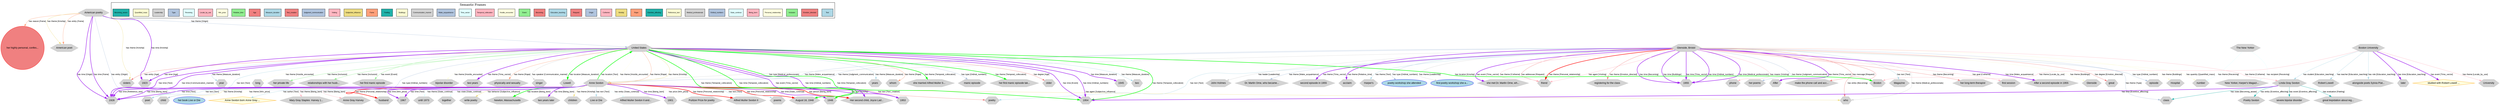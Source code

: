 digraph Anne_Sexton {
    rankdir=TB;
    compound=true;
    node [fontname="Arial", fontsize=12, style=filled];
    edge [fontname="Arial", fontsize=10, color=gray];
    
    // Graph styling
    bgcolor=white;
    
    // Node type definitions
    subgraph cluster_people {{
        label="People";
        style=filled;
        fillcolor=lightcoral;
        color=red;
        node [fillcolor=lightcoral, color=red, shape=circle];
    }}
    
    subgraph cluster_locations {{
        label="Locations";
        style=filled;
        fillcolor=lightgreen;
        color=green;
        node [fillcolor=lightgreen, color=green, shape=box];
    }}
    
    subgraph cluster_concepts {{
        label="Concepts";
        style=filled;
        fillcolor=lightblue;
        color=blue;
        node [fillcolor=lightblue, color=blue, shape=ellipse];
    }}
    
    subgraph cluster_events {{
        label="Events";
        style=filled;
        fillcolor=lightyellow;
        color=orange;
        node [fillcolor=lightyellow, color=orange, shape=diamond];
    }}
    
    subgraph cluster_other {{
        label="Other";
        style=filled;
        fillcolor=lightgray;
        color=gray;
        node [fillcolor=lightgray, color=gray, shape=hexagon];
    }}

    // People nodes
    "her highly personal, confes..." [label="her highly personal, confes...", fillcolor=lightcoral, color=red, shape=circle];

    // Concepts nodes
    "her book Live or Die" [label="her book Live or Die", fillcolor=lightblue, color=blue, shape=ellipse];
    "poetry workshop she attended" [label="poetry workshop she attended", fillcolor=lightblue, color=blue, shape=ellipse];
    "first poetry workshop she a..." [label="first poetry workshop she a...", fillcolor=lightblue, color=blue, shape=ellipse];

    // Events nodes
    "studied with Robert Lowell ..." [label="studied with Robert Lowell ...", fillcolor=lightyellow, color=orange, shape=diamond];
    "Anne Sexton born Anne Gray ..." [label="Anne Sexton born Anne Gray ...", fillcolor=lightyellow, color=orange, shape=diamond];

    // Other nodes
    "she married Alfred Muller S..." [label="she married Alfred Muller S...", fillcolor=lightgray, color=gray, shape=hexagon];
    "Mary Gray Staples  Harvey 1..." [label="Mary Gray Staples  Harvey 1...", fillcolor=lightgray, color=gray, shape=hexagon];
    "she met Dr. Martin Orne, wh..." [label="she met Dr. Martin Orne, wh...", fillcolor=lightgray, color=gray, shape=hexagon];
    "registering for the class" [label="registering for the class", fillcolor=lightgray, color=gray, shape=hexagon];
    "1955" [label="1955", fillcolor=lightgray, color=gray, shape=hexagon];
    "Anne Gray Harvey" [label="Anne Gray Harvey", fillcolor=lightgray, color=gray, shape=hexagon];
    "husband" [label="husband", fillcolor=lightgray, color=gray, shape=hexagon];
    "manic episode" [label="manic episode", fillcolor=lightgray, color=gray, shape=hexagon];
    "1967" [label="1967", fillcolor=lightgray, color=gray, shape=hexagon];
    "her first manic episode tak..." [label="her first manic episode tak...", fillcolor=lightgray, color=gray, shape=hexagon];
    "phone" [label="phone", fillcolor=lightgray, color=gray, shape=hexagon];
    "University" [label="University", fillcolor=lightgray, color=gray, shape=hexagon];
    "her poems" [label="her poems", fillcolor=lightgray, color=gray, shape=hexagon];
    "After" [label="After", fillcolor=lightgray, color=gray, shape=hexagon];
    "American poet" [label="American poet", fillcolor=lightgray, color=gray, shape=hexagon];
    "Robert Lowell" [label="Robert Lowell", fillcolor=lightgray, color=gray, shape=hexagon];
    "alongside poets Sylvia Plat..." [label="alongside poets Sylvia Plat...", fillcolor=lightgray, color=gray, shape=hexagon];
    "older" [label="older", fillcolor=lightgray, color=gray, shape=hexagon];
    "sisters" [label="sisters", fillcolor=lightgray, color=gray, shape=hexagon];
    "1923" [label="1923", fillcolor=lightgray, color=gray, shape=hexagon];
    "make the phone call and acc..." [label="make the phone call and acc...", fillcolor=lightgray, color=gray, shape=hexagon];
    "1953" [label="1953", fillcolor=lightgray, color=gray, shape=hexagon];
    "1945" [label="1945", fillcolor=lightgray, color=gray, shape=hexagon];
    "who" [label="who", fillcolor=lightgray, color=gray, shape=hexagon];
    "severe bipolar disorder" [label="severe bipolar disorder", fillcolor=lightgray, color=gray, shape=hexagon];
    "American poetry" [label="American poetry", fillcolor=lightgray, color=gray, shape=hexagon];
    "until 1973" [label="until 1973", fillcolor=lightgray, color=gray, shape=hexagon];
    "two" [label="two", fillcolor=lightgray, color=gray, shape=hexagon];
    "Anne Sexton" [label="Anne Sexton", fillcolor=lightgray, color=gray, shape=hexagon];
    "great trepidation about reg..." [label="great trepidation about reg...", fillcolor=lightgray, color=gray, shape=hexagon];
    "Magazine" [label="Magazine", fillcolor=lightgray, color=gray, shape=hexagon];
    "year" [label="year", fillcolor=lightgray, color=gray, shape=hexagon];
    "friend" [label="friend", fillcolor=lightgray, color=gray, shape=hexagon];
    "New Yorker, Harper's Magazi..." [label="New Yorker, Harper's Magazi...", fillcolor=lightgray, color=gray, shape=hexagon];
    "her long-term therapist" [label="her long-term therapist", fillcolor=lightgray, color=gray, shape=hexagon];
    "child" [label="child", fillcolor=lightgray, color=gray, shape=hexagon];
    "together" [label="together", fillcolor=lightgray, color=gray, shape=hexagon];
    "poetry" [label="poetry", fillcolor=lightgray, color=gray, shape=hexagon];
    "write poetry" [label="write poetry", fillcolor=lightgray, color=gray, shape=hexagon];
    "Newton, Massachusetts" [label="Newton, Massachusetts", fillcolor=lightgray, color=gray, shape=hexagon];
    "first session" [label="first session", fillcolor=lightgray, color=gray, shape=hexagon];
    "Boston University" [label="Boston University", fillcolor=lightgray, color=gray, shape=hexagon];
    "August 16, 1948" [label="August 16, 1948", fillcolor=lightgray, color=gray, shape=hexagon];
    "Poetry Sexton" [label="Poetry Sexton", fillcolor=lightgray, color=gray, shape=hexagon];
    "After a second episode in 1955" [label="After a second episode in 1955", fillcolor=lightgray, color=gray, shape=hexagon];
    "1928" [label="1928", fillcolor=lightgray, color=gray, shape=hexagon];
    "two years later" [label="two years later", fillcolor=lightgray, color=gray, shape=hexagon];
    "Boston" [label="Boston", fillcolor=lightgray, color=gray, shape=hexagon];
    "long" [label="long", fillcolor=lightgray, color=gray, shape=hexagon];
    "number" [label="number", fillcolor=lightgray, color=gray, shape=hexagon];
    "her private life" [label="her private life", fillcolor=lightgray, color=gray, shape=hexagon];
    "poet" [label="poet", fillcolor=lightgray, color=gray, shape=hexagon];
    "Glenside" [label="Glenside", fillcolor=lightgray, color=gray, shape=hexagon];
    "relationships with her husb..." [label="relationships with her husb...", fillcolor=lightgray, color=gray, shape=hexagon];
    "her first manic episode" [label="her first manic episode", fillcolor=lightgray, color=gray, shape=hexagon];
    "great" [label="great", fillcolor=lightgray, color=gray, shape=hexagon];
    "episode" [label="episode", fillcolor=lightgray, color=gray, shape=hexagon];
    "Her second child, Joyce Lad..." [label="Her second child, Joyce Lad...", fillcolor=lightgray, color=gray, shape=hexagon];
    "Hospital" [label="Hospital", fillcolor=lightgray, color=gray, shape=hexagon];
    "children" [label="children", fillcolor=lightgray, color=gray, shape=hexagon];
    "bipolar disorder" [label="bipolar disorder", fillcolor=lightgray, color=gray, shape=hexagon];
    "Glenside, Bristol" [label="Glenside, Bristol", fillcolor=lightgray, color=gray, shape=hexagon];
    "Live or Die" [label="Live or Die", fillcolor=lightgray, color=gray, shape=hexagon];
    "class" [label="class", fillcolor=lightgray, color=gray, shape=hexagon];
    "two years" [label="two years", fillcolor=lightgray, color=gray, shape=hexagon];
    "John Holmes" [label="John Holmes", fillcolor=lightgray, color=gray, shape=hexagon];
    "United States" [label="United States", fillcolor=lightgray, color=gray, shape=hexagon];
    "physically and sexually" [label="physically and sexually", fillcolor=lightgray, color=gray, shape=hexagon];
    "Dr. Martin Orne, who became..." [label="Dr. Martin Orne, who became...", fillcolor=lightgray, color=gray, shape=hexagon];
    "The New Yorker" [label="The New Yorker", fillcolor=lightgray, color=gray, shape=hexagon];
    "Alfred Muller Sexton II and..." [label="Alfred Muller Sexton II and...", fillcolor=lightgray, color=gray, shape=hexagon];
    "singer" [label="singer", fillcolor=lightgray, color=gray, shape=hexagon];
    "second episode in 1955" [label="second episode in 1955", fillcolor=lightgray, color=gray, shape=hexagon];
    "Lowell" [label="Lowell", fillcolor=lightgray, color=gray, shape=hexagon];
    "1901" [label="1901", fillcolor=lightgray, color=gray, shape=hexagon];
    "Pulitzer Prize for poetry" [label="Pulitzer Prize for poetry", fillcolor=lightgray, color=gray, shape=hexagon];
    "1954" [label="1954", fillcolor=lightgray, color=gray, shape=hexagon];
    "1948" [label="1948", fillcolor=lightgray, color=gray, shape=hexagon];
    "years" [label="years", fillcolor=lightgray, color=gray, shape=hexagon];
    "Linda Gray Sexton" [label="Linda Gray Sexton", fillcolor=lightgray, color=gray, shape=hexagon];
    "Alfred Muller Sexton II" [label="Alfred Muller Sexton II", fillcolor=lightgray, color=gray, shape=hexagon];
    "later" [label="later", fillcolor=lightgray, color=gray, shape=hexagon];
    "acclaim" [label="acclaim", fillcolor=lightgray, color=gray, shape=hexagon];
    "whom" [label="whom", fillcolor=lightgray, color=gray, shape=hexagon];
    "Harper's" [label="Harper's", fillcolor=lightgray, color=gray, shape=hexagon];
    "poems" [label="poems", fillcolor=lightgray, color=gray, shape=hexagon];

    // Relationships
    "Glenside, Bristol" -> "Harper's" [label="has theme [Text]", color=lightblue, penwidth=1];
    "Glenside, Bristol" -> "registering for the class" [label="has theme [Emotion_directed]", color=lightcoral, penwidth=1];
    "United States" -> "her private life" [label="has theme [Inclusion]", color=lightgreen, penwidth=1];
    "Anne Sexton" -> "Alfred Muller Sexton II" [label="has theme [Personal_relationship]", color=red, penwidth=2];
    "Anne Sexton" -> "husband" [label="has theme [Personal_relationship]", color=red, penwidth=2];
    "Anne Sexton" -> "1901" [label="has time [Being_born]", color=purple, penwidth=2];
    "Anne Sexton" -> "together" [label="has state [State_continue]", color=lightcyan, penwidth=1];
    "United States" -> "1953" [label="has time [Ordinal_numbers]", color=purple, penwidth=2];
    "United States" -> "manic episode" [label="has type [Ordinal_numbers]", color=lightsteelblue, penwidth=1];
    "Glenside, Bristol" -> "1955" [label="has time [Medical_professionals]", color=purple, penwidth=2];
    "Anne Sexton" -> "1928" [label="has time [Reference_text]", color=purple, penwidth=2];
    "Linda Gray Sexton" -> "Poetry Sexton" [label="has entity [Eventive_affecting]", color=lightseagreen, penwidth=1];
    "United States" -> "whom" [label="has theme [Rape]", color=lightsalmon, penwidth=1];
    "American poetry" -> "1923" [label="has time [Kinship]", color=purple, penwidth=2];
    "Linda Gray Sexton" -> "severe bipolar disorder" [label="has event [Eventive_affecting]", color=lightseagreen, penwidth=1];
    "Glenside, Bristol" -> "Linda Gray Sexton" [label="has theme [Cotheme]", color=lightpink, penwidth=1];
    "American poetry" -> "United States" [label="has theme [Origin]", color=lightsteelblue, penwidth=1];
    "Glenside, Bristol" -> "friend" [label="has addressee [Request]", color=lightcoral, penwidth=1];
    "Glenside, Bristol" -> "friend" [label="has theme [Personal_relationship]", color=red, penwidth=2];
    "Anne Sexton" -> "until 1973" [label="has theme [State_continue]", color=lightcyan, penwidth=1];
    "Boston University" -> "later" [label="has time [Education_teaching]", color=purple, penwidth=2];
    "Glenside, Bristol" -> "1955" [label="has time [Becoming]", color=purple, penwidth=2];
    "United States" -> "her first manic episode" [label="has event [Event]", color=lightgreen, penwidth=1];
    "Anne Sexton" -> "children" [label="has theme [Kinship]", color=lightgoldenrod, penwidth=1];
    "Anne Sexton" -> "United States" [label="has location [Text]", color=green, penwidth=2];
    "Anne Sexton" -> "August 16, 1948" [label="has time [Personal_relationship]", color=red, penwidth=2];
    "Glenside, Bristol" -> "first session" [label="has goal [Cotheme]", color=lightpink, penwidth=1];
    "United States" -> "bipolar disorder" [label="has theme [Hostile_encounter]", color=lightyellow, penwidth=1];
    "United States" -> "1954" [label="has theme [Temporal_collocation]", color=green, penwidth=2];
    "United States" -> "Her second child, Joyce Lad..." [label="has event [Time_vector]", color=purple, penwidth=2];
    "Glenside, Bristol" -> "Anne Sexton" [label="has theme [Make_acquaintance]", color=lightsteelblue, penwidth=1];
    "United States" -> "1954" [label="has time [Ordinal_numbers]", color=purple, penwidth=2];
    "United States" -> "Anne Sexton" [label="has theme [Hostile_encounter]", color=lightyellow, penwidth=1];
    "United States" -> "singer" [label="has speaker [Communication_manner]", color=lightgray, penwidth=1];
    "Anne Sexton" -> "1948" [label="has time [State_continue]", color=purple, penwidth=2];
    "Glenside, Bristol" -> "Glenside" [label="has theme [Buildings]", color=lightgoldenrodyellow, penwidth=1];
    "Linda Gray Sexton" -> "great trepidation about reg..." [label="has evaluation [Feeling]", color=lightseagreen, penwidth=1];
    "American poetry" -> "1928" [label="has time [Fame]", color=purple, penwidth=2];
    "Anne Sexton" -> "1928" [label="has time [Text]", color=purple, penwidth=2];
    "Glenside, Bristol" -> "make the phone call and acc..." [label="has message [Request]", color=lightcoral, penwidth=1];
    "Glenside, Bristol" -> "second episode in 1955" [label="has theme [Time_vector]", color=purple, penwidth=2];
    "Glenside, Bristol" -> "she met Dr. Martin Orne, wh..." [label="has event [Time_vector]", color=purple, penwidth=2];
    "Glenside, Bristol" -> "episode" [label="has type [Ordinal_numbers]", color=lightsteelblue, penwidth=1];
    "Anne Sexton" -> "write poetry" [label="has behavior [Subjective_influence]", color=lightgoldenrod, penwidth=1];
    "Glenside, Bristol" -> "1955" [label="has time [Buildings]", color=purple, penwidth=2];
    "United States" -> "1948" [label="has time [Temporal_collocation]", color=green, penwidth=2];
    "Anne Sexton" -> "Mary Gray Staples  Harvey 1..." [label="has theme [Being_born]", color=lightpink, penwidth=1];
    "United States" -> "1954" [label="has time [Temporal_collocation]", color=green, penwidth=2];
    "Anne Sexton" -> "poet" [label="has text [Text]", color=lightblue, penwidth=1];
    "American poetry" -> "American poet" [label="has entity [Fame]", color=lightsalmon, penwidth=1];
    "United States" -> "Anne Sexton" [label="has theme [Rape]", color=lightsalmon, penwidth=1];
    "United States" -> "long" [label="has theme [Hostile_encounter]", color=lightyellow, penwidth=1];
    "Glenside, Bristol" -> "friend" [label="has agent [Visiting]", color=lightpink, penwidth=1];
    "Anne Sexton" -> "1953" [label="has time [Kinship]", color=purple, penwidth=2];
    "Glenside, Bristol" -> "Anne Sexton" [label="has theme [Judgment_communication]", color=lightsteelblue, penwidth=1];
    "Boston University" -> "Robert Lowell" [label="has teacher [Education_teaching]", color=lightblue, penwidth=1];
    "Anne Sexton" -> "Anne Sexton born Anne Gray ..." [label="has author [Text]", color=lightblue, penwidth=1];
    "Glenside, Bristol" -> "After a second episode in 1955" [label="has time [Make_acquaintance]", color=purple, penwidth=2];
    "Anne Sexton" -> "poetry" [label="has text [Text_creation]", color=lightcoral, penwidth=1];
    "United States" -> "years" [label="has theme [Measure_duration]", color=lightblue, penwidth=1];
    "United States" -> "older" [label="has degree [Age]", color=lightcoral, penwidth=1];
    "Anne Sexton" -> "who" [label="has agent [Subjective_influence]", color=lightgoldenrod, penwidth=1];
    "United States" -> "two years" [label="has theme [Time_vector]", color=purple, penwidth=2];
    "Glenside, Bristol" -> "acclaim" [label="has theme [Relative_time]", color=purple, penwidth=2];
    "United States" -> "sisters" [label="has entity [Age]", color=lightcoral, penwidth=1];
    "Glenside, Bristol" -> "her poems" [label="has theme [Judgment_communication]", color=lightsteelblue, penwidth=1];
    "Anne Sexton" -> "child" [label="has theme [Kinship]", color=lightgoldenrod, penwidth=1];
    "Glenside, Bristol" -> "friend" [label="has theme [Cotheme]", color=lightpink, penwidth=1];
    "Glenside, Bristol" -> "Hospital" [label="has theme [Buildings]", color=lightgoldenrodyellow, penwidth=1];
    "Anne Sexton" -> "two years later" [label="has time [Being_born]", color=purple, penwidth=2];
    "Anne Sexton" -> "Pulitzer Prize for poetry" [label="has prize [Win_prize]", color=lightyellow, penwidth=1];
    "Anne Sexton" -> "Her second child, Joyce Lad..." [label="has person [Being_born]", color=red, penwidth=2];
    "Glenside, Bristol" -> "who" [label="has entity [Becoming]", color=lightcoral, penwidth=1];
    "Boston University" -> "Boston" [label="has theme [Locale_by_use]", color=lightpink, penwidth=1];
    "United States" -> "relationships with her husb..." [label="has theme [Inclusion]", color=lightgreen, penwidth=1];
    "Glenside, Bristol" -> "poetry workshop she attended" [label="has type [Ordinal_numbers]", color=lightsteelblue, penwidth=1];
    "Anne Sexton" -> "Live or Die" [label="has text [Text]", color=lightblue, penwidth=1];
    "United States" -> "physically and sexually" [label="has theme [Rape]", color=lightsalmon, penwidth=1];
    "Glenside, Bristol" -> "Anne Sexton" [label="has type [Medical_professionals]", color=lightgray, penwidth=1];
    "Anne Sexton" -> "1967" [label="has time [Text]", color=purple, penwidth=2];
    "Glenside, Bristol" -> "1955" [label="has time [Time_vector]", color=purple, penwidth=2];
    "The New Yorker" -> "New Yorker, Harper's Magazi..." [label="has recipient [Receiving]", color=lightcyan, penwidth=1];
    "Glenside, Bristol" -> "class" [label="has theme [Type]", color=lightsteelblue, penwidth=1];
    "American poetry" -> "poet" [label="has entity [Origin]", color=lightsteelblue, penwidth=1];
    "United States" -> "Lowell" [label="has location [Measure_duration]", color=green, penwidth=2];
    "Glenside, Bristol" -> "great" [label="has degree [Emotion_directed]", color=lightcoral, penwidth=1];
    "Anne Sexton" -> "1967" [label="has time [Win_prize]", color=purple, penwidth=2];
    "American poetry" -> "her highly personal, confes..." [label="has reason [Fame]", color=lightsalmon, penwidth=1];
    "American poetry" -> "sisters" [label="has theme [Kinship]", color=lightgoldenrod, penwidth=1];
    "Glenside, Bristol" -> "Magazine" [label="has text [Text]", color=lightblue, penwidth=1];
    "The New Yorker" -> "number" [label="has theme [Receiving]", color=lightcyan, penwidth=1];
    "United States" -> "she married Alfred Muller S..." [label="has theme [Temporal_collocation]", color=green, penwidth=2];
    "Anne Sexton" -> "Anne Gray Harvey" [label="has theme [Being_born]", color=lightpink, penwidth=1];
    "United States" -> "August 16, 1948" [label="has theme [Temporal_collocation]", color=green, penwidth=2];
    "United States" -> "1923" [label="has time [Age]", color=purple, penwidth=2];
    "United States" -> "two" [label="has theme [Measure_duration]", color=lightblue, penwidth=1];
    "Boston University" -> "alongside poets Sylvia Plat..." [label="has role [Education_teaching]", color=lightblue, penwidth=1];
    "United States" -> "1928" [label="has time [Communication_manner]", color=purple, penwidth=2];
    "Anne Sexton" -> "Alfred Muller Sexton II and..." [label="has entity [State_continue]", color=lightcyan, penwidth=1];
    "Anne Sexton" -> "1928" [label="has time [Being_born]", color=purple, penwidth=2];
    "American poetry" -> "American poet" [label="has theme [Kinship]", color=lightgoldenrod, penwidth=1];
    "United States" -> "child" [label="has type [Ordinal_numbers]", color=lightsteelblue, penwidth=1];
    "United States" -> "1954" [label="has time [Event]", color=purple, penwidth=2];
    "United States" -> "1928" [label="has time [Text]", color=purple, penwidth=2];
    "Glenside, Bristol" -> "After" [label="has theme [Time_vector]", color=purple, penwidth=2];
    "Glenside, Bristol" -> "first poetry workshop she a..." [label="has theme [Leadership]", color=lightgray, penwidth=1];
    "Boston University" -> "Linda Gray Sexton" [label="has student [Education_teaching]", color=lightblue, penwidth=1];
    "United States" -> "her first manic episode tak..." [label="has theme [Temporal_collocation]", color=green, penwidth=2];
    "United States" -> "Anne Sexton" [label="has theme [Kinship]", color=lightgoldenrod, penwidth=1];
    "American poetry" -> "1928" [label="has time [Origin]", color=purple, penwidth=2];
    "United States" -> "1945" [label="has time [Measure_duration]", color=purple, penwidth=2];
    "Anne Sexton" -> "poems" [label="has text [Text]", color=lightblue, penwidth=1];
    "Glenside, Bristol" -> "John Holmes" [label="has leader [Leadership]", color=lightgray, penwidth=1];
    "Glenside, Bristol" -> "phone" [label="has means [Visiting]", color=lightpink, penwidth=1];
    "United States" -> "year" [label="has theme [Measure_duration]", color=lightblue, penwidth=1];
    "Glenside, Bristol" -> "number" [label="has quantity [Quantified_mass]", color=lightgoldenrodyellow, penwidth=1];
    "Boston University" -> "University" [label="has theme [Locale_by_use]", color=lightpink, penwidth=1];
    "Anne Sexton" -> "her book Live or Die" [label="has theme [Win_prize]", color=lightyellow, penwidth=1];
    "United States" -> "poet" [label="has text [Text]", color=lightblue, penwidth=1];
    "Glenside, Bristol" -> "1955" [label="has time [Ordinal_numbers]", color=purple, penwidth=2];
    "Glenside, Bristol" -> "Dr. Martin Orne, who became..." [label="has theme [Make_acquaintance]", color=lightsteelblue, penwidth=1];
    "Linda Gray Sexton" -> "1954" [label="has time [Eventive_affecting]", color=purple, penwidth=2];
    "Anne Sexton" -> "Newton, Massachusetts" [label="has location [Being_born]", color=green, penwidth=2];
    "Glenside, Bristol" -> "her long-term therapist" [label="has theme [Becoming]", color=lightcoral, penwidth=1];
    "United States" -> "Boston" [label="has location [Kinship]", color=green, penwidth=2];
    "Boston University" -> "studied with Robert Lowell ..." [label="has event [Time_vector]", color=purple, penwidth=2];
    "Linda Gray Sexton" -> "class" [label="has state [Becoming_aware]", color=lightseagreen, penwidth=1];
    "Glenside, Bristol" -> "poetry" [label="has text [Text]", color=lightblue, penwidth=1];
    "Glenside, Bristol" -> "who" [label="has theme [Medical_professionals]", color=lightgray, penwidth=1];

    // Frame Legend
    subgraph cluster_legend {
        label="Semantic Frames";
        style=filled;
        fillcolor=white;
        color=black;
        rank=sink;
        "Text_legend" [label="Text", fillcolor="lightblue", style=filled, shape=box, fontsize=8];
        "Emotion_directed_legend" [label="Emotion_directed", fillcolor="lightcoral", style=filled, shape=box, fontsize=8];
        "Inclusion_legend" [label="Inclusion", fillcolor="lightgreen", style=filled, shape=box, fontsize=8];
        "Personal_relationship_legend" [label="Personal_relationship", fillcolor="lightyellow", style=filled, shape=box, fontsize=8];
        "Being_born_legend" [label="Being_born", fillcolor="lightpink", style=filled, shape=box, fontsize=8];
        "State_continue_legend" [label="State_continue", fillcolor="lightcyan", style=filled, shape=box, fontsize=8];
        "Ordinal_numbers_legend" [label="Ordinal_numbers", fillcolor="lightsteelblue", style=filled, shape=box, fontsize=8];
        "Medical_professionals_legend" [label="Medical_professionals", fillcolor="lightgray", style=filled, shape=box, fontsize=8];
        "Reference_text_legend" [label="Reference_text", fillcolor="lightgoldenrodyellow", style=filled, shape=box, fontsize=8];
        "Eventive_affecting_legend" [label="Eventive_affecting", fillcolor="lightseagreen", style=filled, shape=box, fontsize=8];
        "Rape_legend" [label="Rape", fillcolor="lightsalmon", style=filled, shape=box, fontsize=8];
        "Kinship_legend" [label="Kinship", fillcolor="lightgoldenrod", style=filled, shape=box, fontsize=8];
        "Cotheme_legend" [label="Cotheme", fillcolor="lightpink", style=filled, shape=box, fontsize=8];
        "Origin_legend" [label="Origin", fillcolor="lightsteelblue", style=filled, shape=box, fontsize=8];
        "Request_legend" [label="Request", fillcolor="lightcoral", style=filled, shape=box, fontsize=8];
        "Education_teaching_legend" [label="Education_teaching", fillcolor="lightblue", style=filled, shape=box, fontsize=8];
        "Becoming_legend" [label="Becoming", fillcolor="lightcoral", style=filled, shape=box, fontsize=8];
        "Event_legend" [label="Event", fillcolor="lightgreen", style=filled, shape=box, fontsize=8];
        "Hostile_encounter_legend" [label="Hostile_encounter", fillcolor="lightyellow", style=filled, shape=box, fontsize=8];
        "Temporal_collocation_legend" [label="Temporal_collocation", fillcolor="lightpink", style=filled, shape=box, fontsize=8];
        "Time_vector_legend" [label="Time_vector", fillcolor="lightcyan", style=filled, shape=box, fontsize=8];
        "Make_acquaintance_legend" [label="Make_acquaintance", fillcolor="lightsteelblue", style=filled, shape=box, fontsize=8];
        "Communication_manner_legend" [label="Communication_manner", fillcolor="lightgray", style=filled, shape=box, fontsize=8];
        "Buildings_legend" [label="Buildings", fillcolor="lightgoldenrodyellow", style=filled, shape=box, fontsize=8];
        "Feeling_legend" [label="Feeling", fillcolor="lightseagreen", style=filled, shape=box, fontsize=8];
        "Fame_legend" [label="Fame", fillcolor="lightsalmon", style=filled, shape=box, fontsize=8];
        "Subjective_influence_legend" [label="Subjective_influence", fillcolor="lightgoldenrod", style=filled, shape=box, fontsize=8];
        "Visiting_legend" [label="Visiting", fillcolor="lightpink", style=filled, shape=box, fontsize=8];
        "Judgment_communication_legend" [label="Judgment_communication", fillcolor="lightsteelblue", style=filled, shape=box, fontsize=8];
        "Text_creation_legend" [label="Text_creation", fillcolor="lightcoral", style=filled, shape=box, fontsize=8];
        "Measure_duration_legend" [label="Measure_duration", fillcolor="lightblue", style=filled, shape=box, fontsize=8];
        "Age_legend" [label="Age", fillcolor="lightcoral", style=filled, shape=box, fontsize=8];
        "Relative_time_legend" [label="Relative_time", fillcolor="lightgreen", style=filled, shape=box, fontsize=8];
        "Win_prize_legend" [label="Win_prize", fillcolor="lightyellow", style=filled, shape=box, fontsize=8];
        "Locale_by_use_legend" [label="Locale_by_use", fillcolor="lightpink", style=filled, shape=box, fontsize=8];
        "Receiving_legend" [label="Receiving", fillcolor="lightcyan", style=filled, shape=box, fontsize=8];
        "Type_legend" [label="Type", fillcolor="lightsteelblue", style=filled, shape=box, fontsize=8];
        "Leadership_legend" [label="Leadership", fillcolor="lightgray", style=filled, shape=box, fontsize=8];
        "Quantified_mass_legend" [label="Quantified_mass", fillcolor="lightgoldenrodyellow", style=filled, shape=box, fontsize=8];
        "Becoming_aware_legend" [label="Becoming_aware", fillcolor="lightseagreen", style=filled, shape=box, fontsize=8];
    }
}